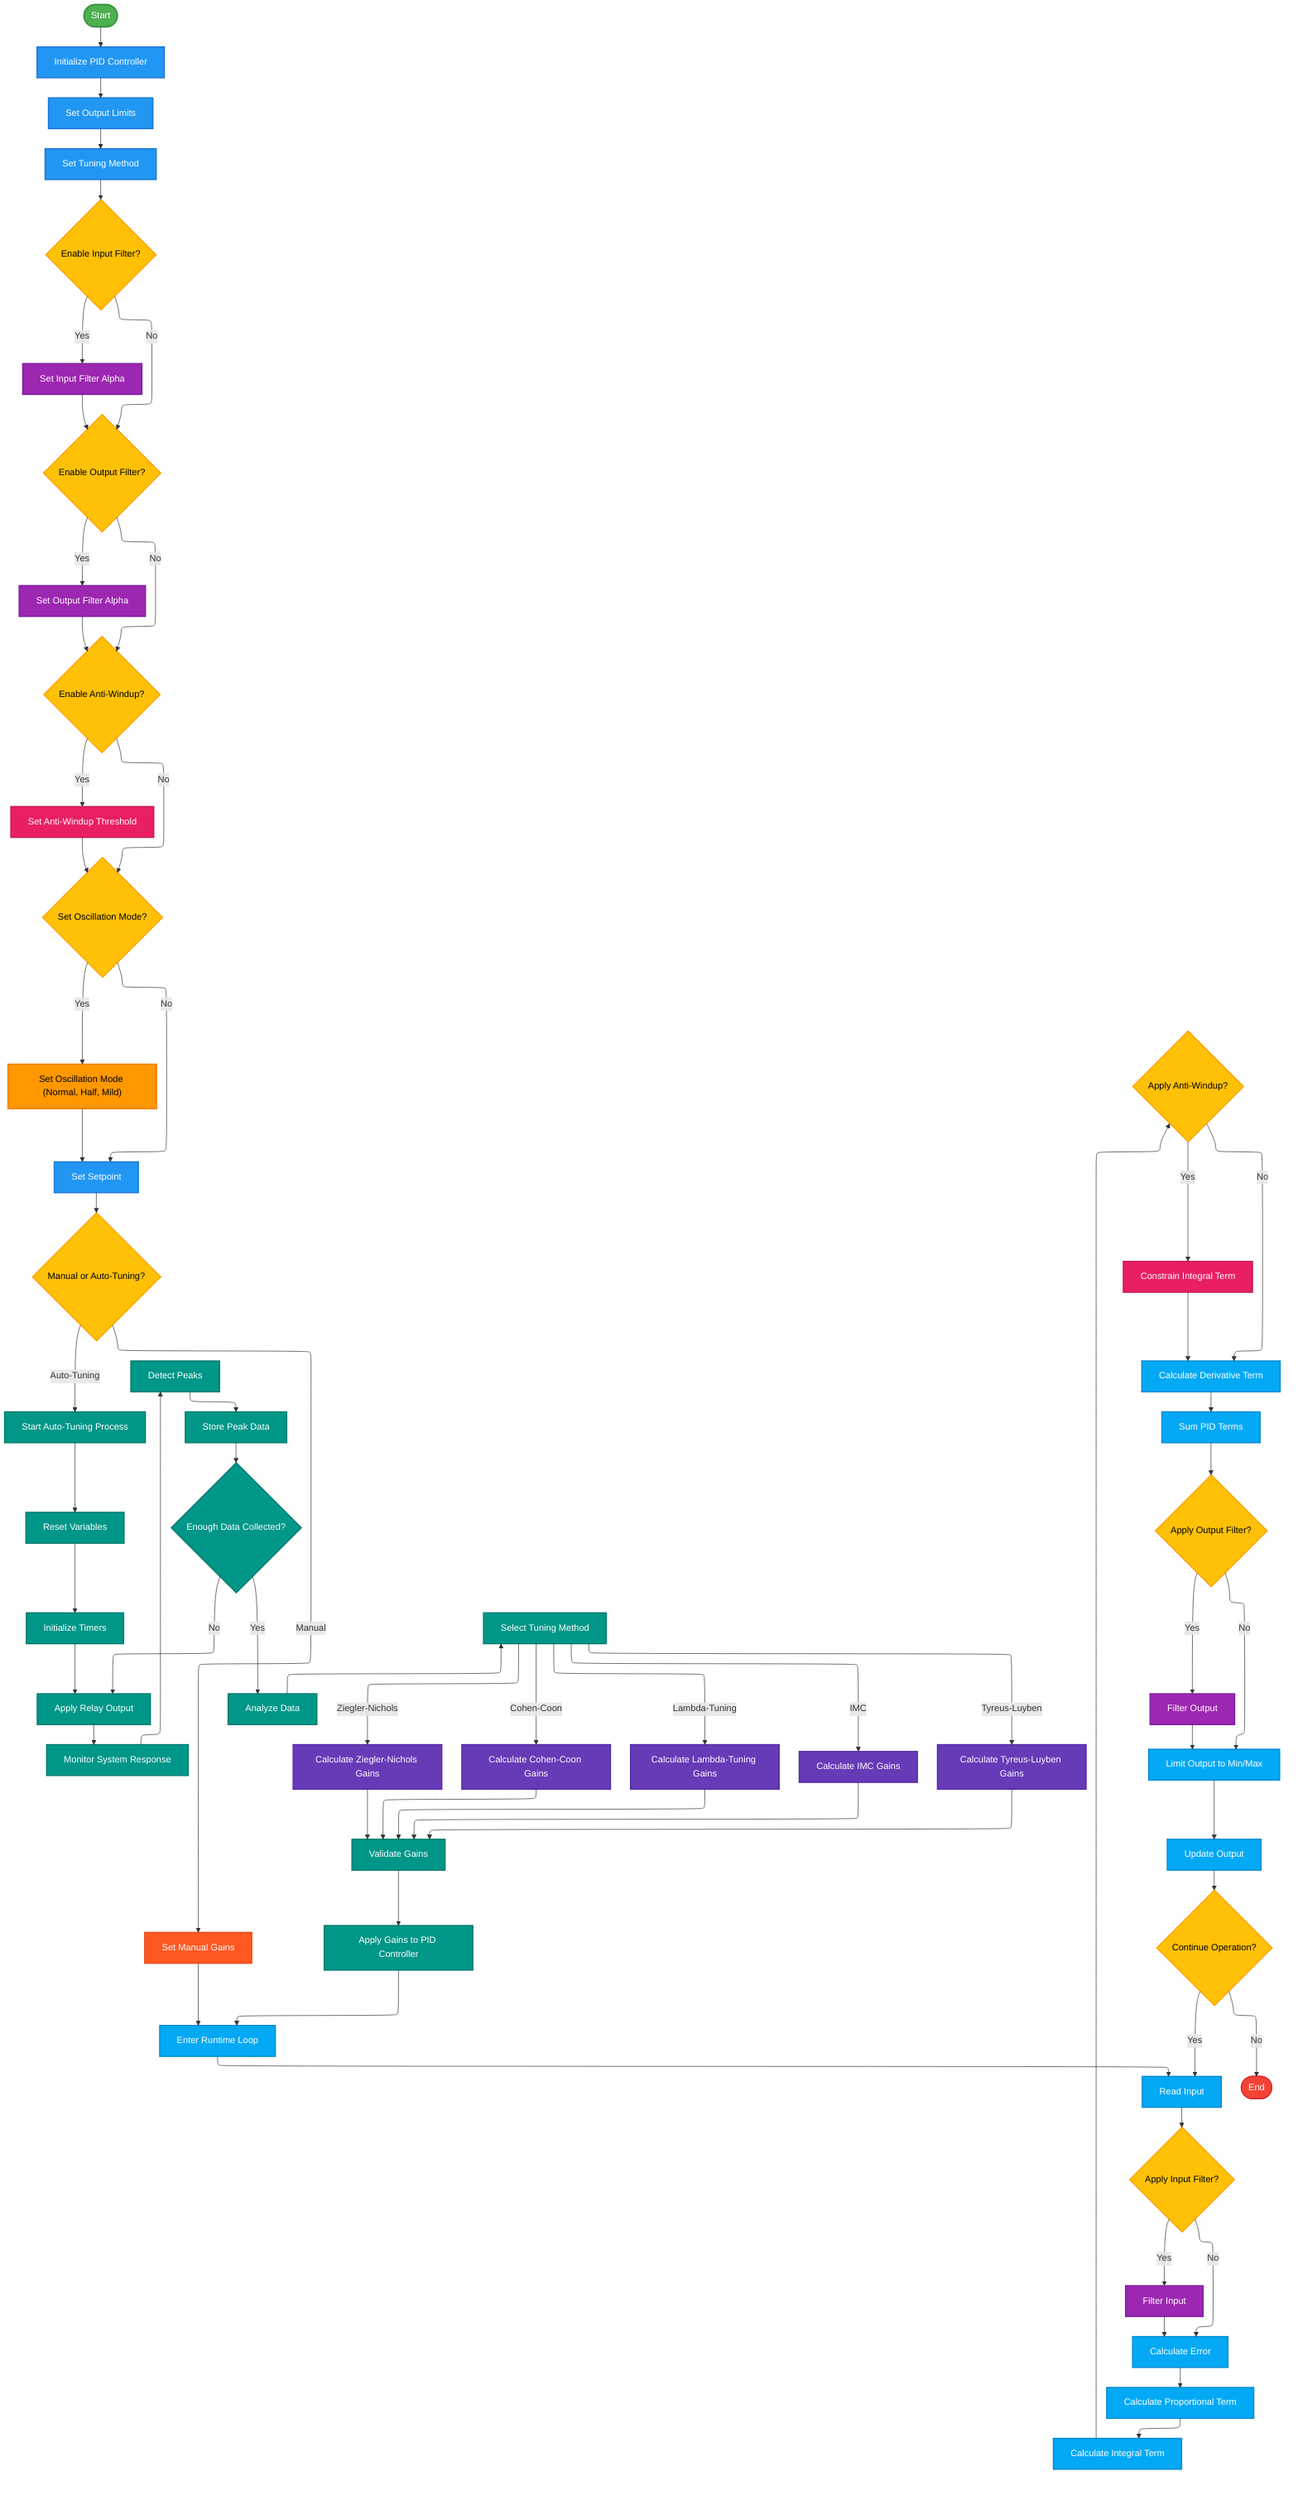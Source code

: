---
config:
  layout: elk
---
flowchart TD
    A(["Start"]) --> B["Initialize PID Controller"]
    B --> C["Set Output Limits"]
    C --> D["Set Tuning Method"]
    D --> E{"Enable Input Filter?"}
    E -- Yes --> F["Set Input Filter Alpha"]
    E -- No --> G{"Enable Output Filter?"}
    F --> G
    G -- Yes --> H["Set Output Filter Alpha"]
    G -- No --> I{"Enable Anti-Windup?"}
    H --> I
    I -- Yes --> J["Set Anti-Windup Threshold"]
    I -- No --> K{"Set Oscillation Mode?"}
    J --> K
    K -- Yes --> L["Set Oscillation Mode (Normal, Half, Mild)"]
    K -- No --> M["Set Setpoint"]
    L --> M
    M --> N{"Manual or Auto-Tuning?"}
    N -- Manual --> O["Set Manual Gains"]
    O --> P["Enter Runtime Loop"]
    N -- "Auto-Tuning" --> Q["Start Auto-Tuning Process"]
    Q --> R["Reset Variables"]
    R --> S["Initialize Timers"]
    S --> T["Apply Relay Output"]
    T --> U["Monitor System Response"]
    U --> V["Detect Peaks"]
    V --> W["Store Peak Data"]
    W --> X{"Enough Data Collected?"}
    X -- No --> T
    X -- Yes --> Y["Analyze Data"]
    Y --> Z["Select Tuning Method"]
    Z -- "Ziegler-Nichols" --> AA1["Calculate Ziegler-Nichols Gains"]
    Z -- "Cohen-Coon" --> AA2["Calculate Cohen-Coon Gains"]
    Z -- "Lambda-Tuning" --> AA3["Calculate Lambda-Tuning Gains"]
    Z -- "IMC" --> AA4["Calculate IMC Gains"]
    Z -- "Tyreus-Luyben" --> AA5["Calculate Tyreus-Luyben Gains"]
    AA1 --> AB["Validate Gains"]
    AA2 --> AB
    AA3 --> AB
    AA4 --> AB
    AA5 --> AB
    AB --> AC["Apply Gains to PID Controller"]
    AC --> P
    P --> AD["Read Input"]
    AD --> AE{"Apply Input Filter?"}
    AE -- Yes --> AF["Filter Input"]
    AE -- No --> AG["Calculate Error"]
    AF --> AG
    AG --> AH["Calculate Proportional Term"]
    AH --> AI["Calculate Integral Term"]
    AI --> AJ{"Apply Anti-Windup?"}
    AJ -- Yes --> AK["Constrain Integral Term"]
    AJ -- No --> AL["Calculate Derivative Term"]
    AK --> AL
    AL --> AM["Sum PID Terms"]
    AM --> AN{"Apply Output Filter?"}
    AN -- Yes --> AO["Filter Output"]
    AN -- No --> AP["Limit Output to Min/Max"]
    AO --> AP
    AP --> AQ["Update Output"]
    AQ --> AR{"Continue Operation?"}
    AR -- Yes --> AD
    AR -- No --> AS(["End"])
     A:::start
     B:::init
     C:::init
     D:::init
     E:::decision
     F:::filter
     G:::decision
     H:::filter
     I:::decision
     J:::antiwindup
     K:::decision
     L:::oscillation
     M:::init
     N:::decision
     O:::manual
     P:::runtime
     Q:::autotune
     R:::autotune
     S:::autotune
     T:::autotune
     U:::autotune
     V:::autotune
     W:::autotune
     X:::autotune
     Y:::autotune
     Z:::autotune
     AA1:::autotune
     AA1:::tuning
     AA2:::autotune
     AA2:::tuning
     AA3:::autotune
     AA3:::tuning
     AA4:::autotune
     AA4:::tuning
     AA5:::autotune
     AA5:::tuning
     AB:::autotune
     AC:::autotune
     AD:::runtime
     AE:::decision
     AF:::filter
     AG:::runtime
     AH:::runtime
     AI:::runtime
     AJ:::decision
     AK:::antiwindup
     AL:::runtime
     AM:::runtime
     AN:::decision
     AO:::filter
     AP:::runtime
     AQ:::runtime
     AR:::decision
     AS:::finish
    classDef start fill:#4CAF50,color:white,stroke:#388E3C,stroke-width:2px
    classDef init fill:#2196F3,color:white,stroke:#1976D2,stroke-width:2px
    classDef decision fill:#FFC107,color:black,stroke:#FFA000,stroke-width:2px
    classDef filter fill:#9C27B0,color:white,stroke:#7B1FA2,stroke-width:2px
    classDef antiwindup fill:#E91E63,color:white,stroke:#C2185B,stroke-width:2px
    classDef manual fill:#FF5722,color:white,stroke:#E64A19,stroke-width:2px
    classDef autotune fill:#009688,color:white,stroke:#00796B,stroke-width:2px
    classDef tuning fill:#673AB7,color:white,stroke:#512DA8,stroke-width:2px
    classDef runtime fill:#03A9F4,color:white,stroke:#0288D1,stroke-width:2px
    classDef finish fill:#F44336,color:white,stroke:#D32F2F,stroke-width:2px
    classDef oscillation fill:#FF9800,color:black,stroke:#F57C00,stroke-width:2px